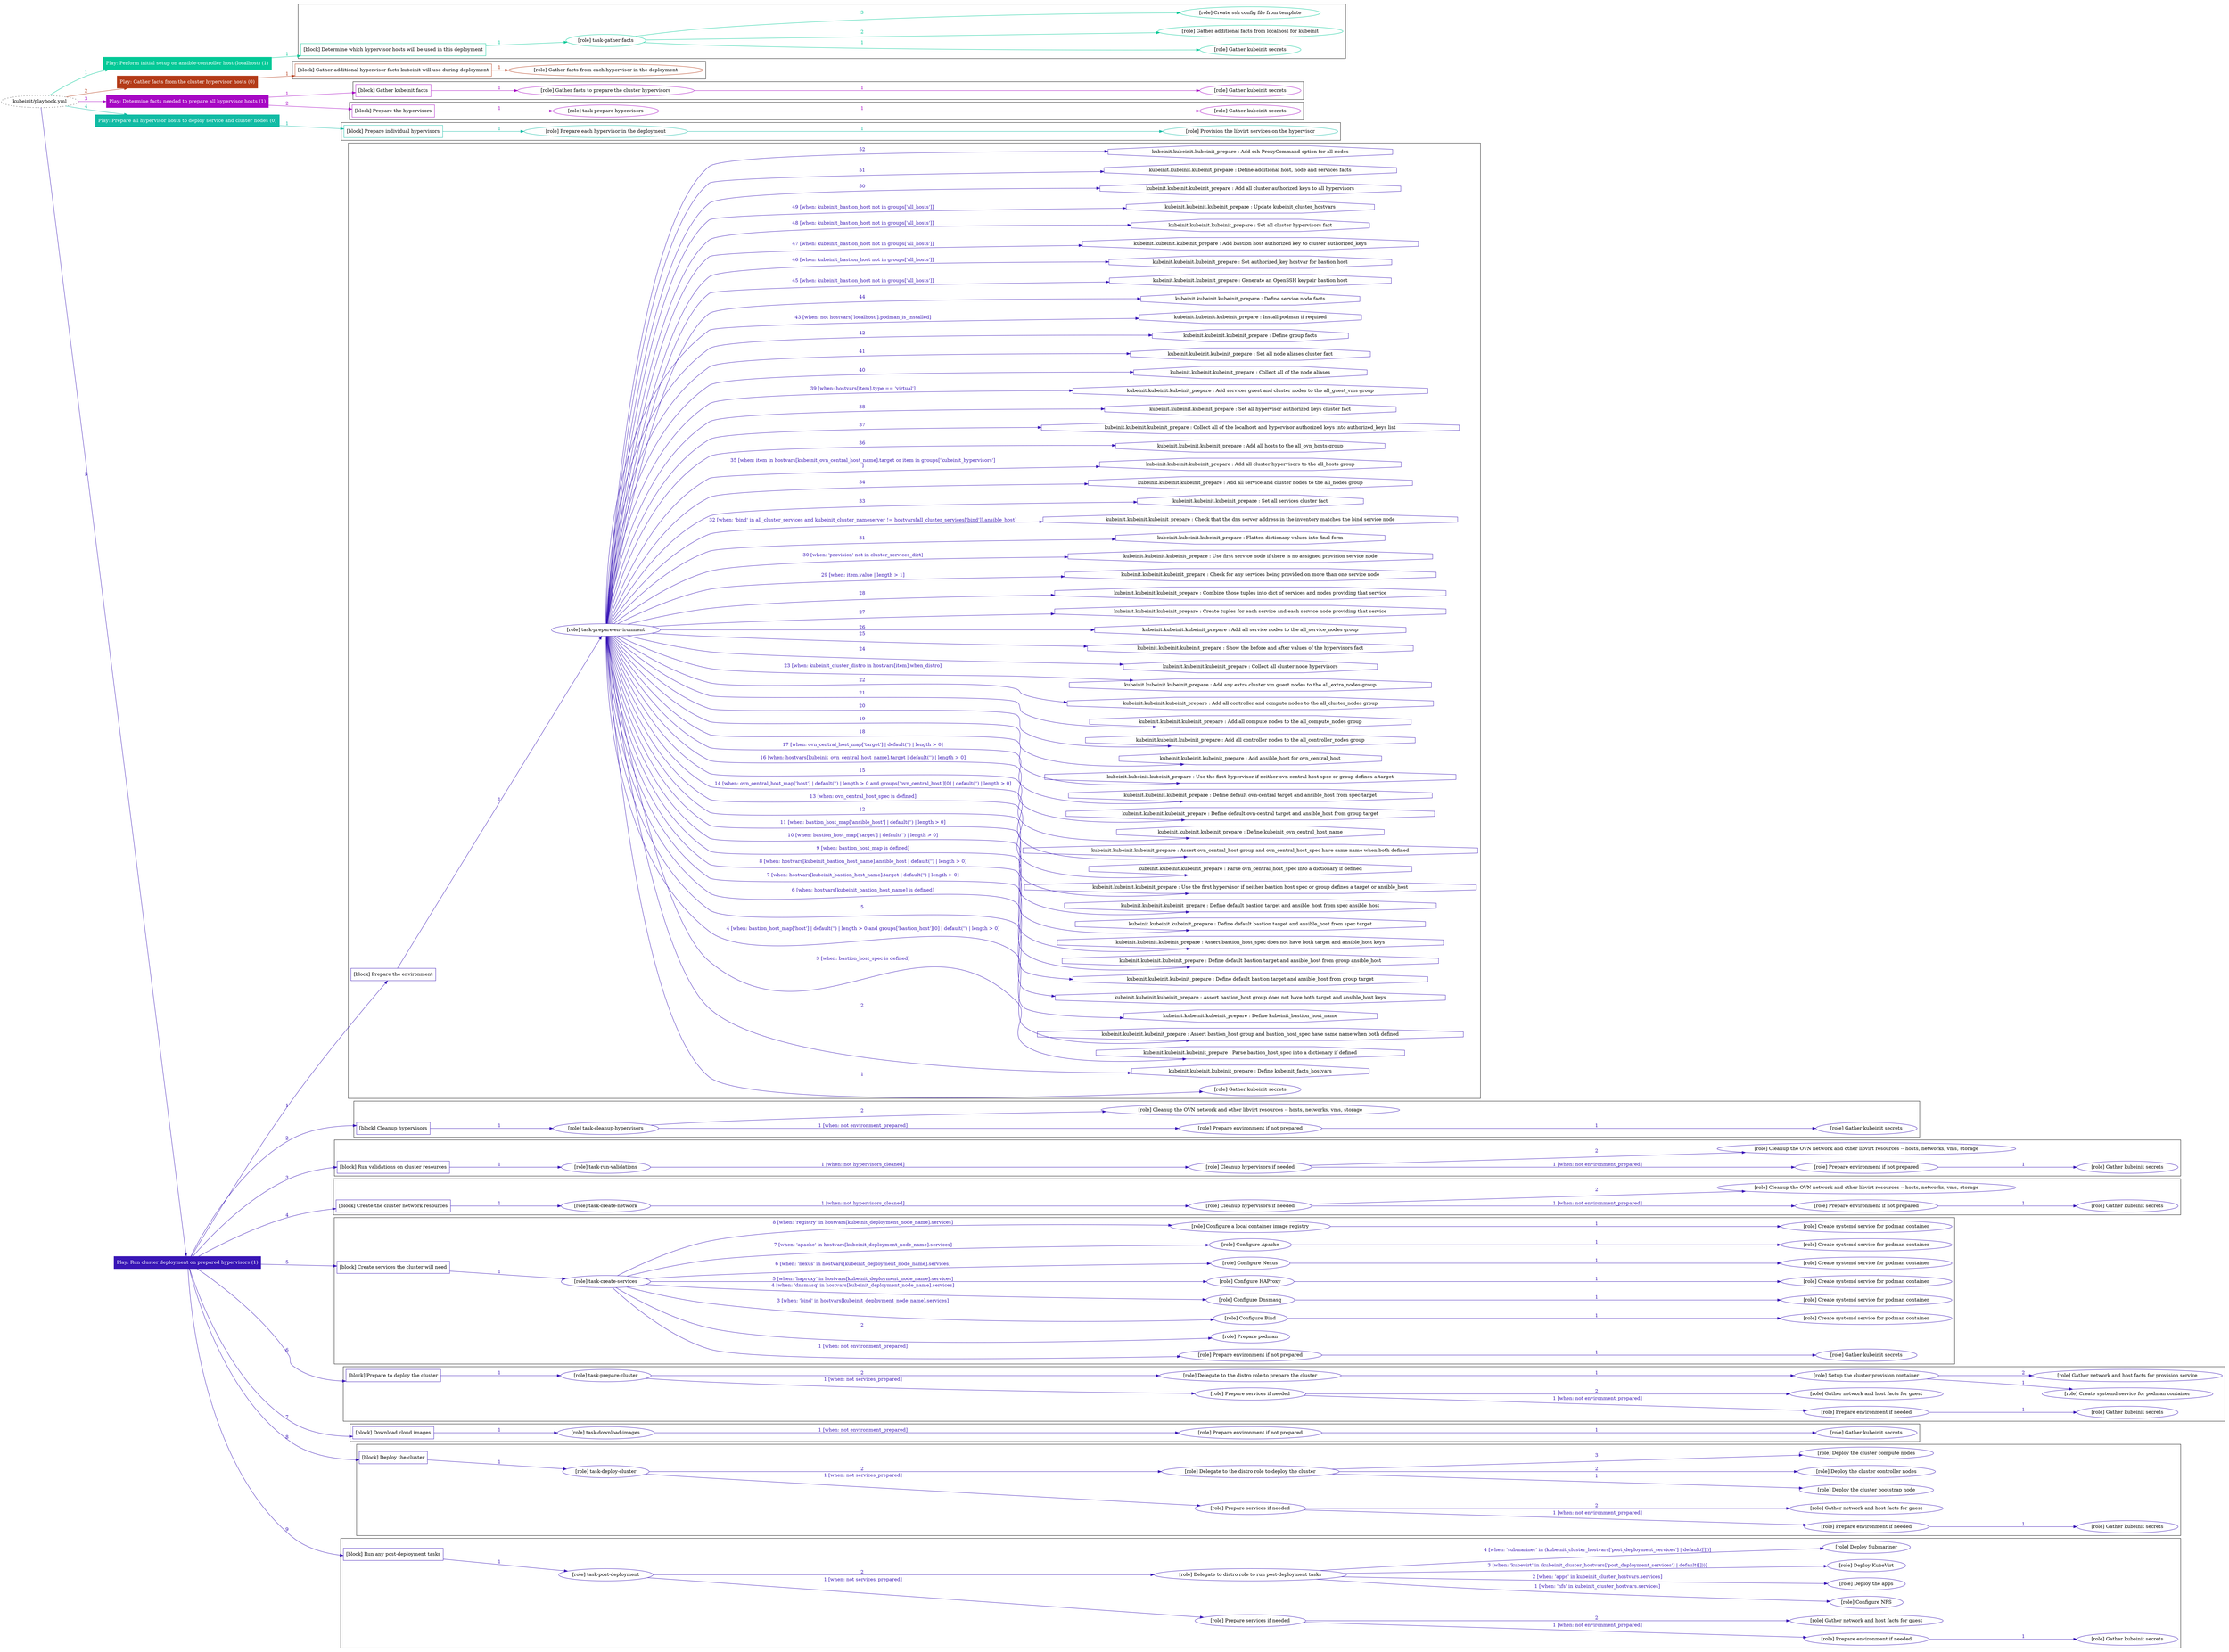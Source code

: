 digraph {
	graph [concentrate=true ordering=in rankdir=LR ratio=fill]
	edge [esep=5 sep=10]
	"kubeinit/playbook.yml" [URL="/home/runner/work/kubeinit/kubeinit/kubeinit/playbook.yml" id=playbook_417a5871 style=dotted]
	"kubeinit/playbook.yml" -> play_d4de3d53 [label="1 " color="#03c997" fontcolor="#03c997" id=edge_cf640358 labeltooltip="1 " tooltip="1 "]
	subgraph "Play: Perform initial setup on ansible-controller host (localhost) (1)" {
		play_d4de3d53 [label="Play: Perform initial setup on ansible-controller host (localhost) (1)" URL="/home/runner/work/kubeinit/kubeinit/kubeinit/playbook.yml" color="#03c997" fontcolor="#ffffff" id=play_d4de3d53 shape=box style=filled tooltip=localhost]
		play_d4de3d53 -> block_1ed2bb79 [label=1 color="#03c997" fontcolor="#03c997" id=edge_0662aa43 labeltooltip=1 tooltip=1]
		subgraph cluster_block_1ed2bb79 {
			block_1ed2bb79 [label="[block] Determine which hypervisor hosts will be used in this deployment" URL="/home/runner/work/kubeinit/kubeinit/kubeinit/playbook.yml" color="#03c997" id=block_1ed2bb79 labeltooltip="Determine which hypervisor hosts will be used in this deployment" shape=box tooltip="Determine which hypervisor hosts will be used in this deployment"]
			block_1ed2bb79 -> role_5fb0bda6 [label="1 " color="#03c997" fontcolor="#03c997" id=edge_672d2bfd labeltooltip="1 " tooltip="1 "]
			subgraph "task-gather-facts" {
				role_5fb0bda6 [label="[role] task-gather-facts" URL="/home/runner/work/kubeinit/kubeinit/kubeinit/playbook.yml" color="#03c997" id=role_5fb0bda6 tooltip="task-gather-facts"]
				role_5fb0bda6 -> role_5a9c5884 [label="1 " color="#03c997" fontcolor="#03c997" id=edge_f46cc8d4 labeltooltip="1 " tooltip="1 "]
				subgraph "Gather kubeinit secrets" {
					role_5a9c5884 [label="[role] Gather kubeinit secrets" URL="/home/runner/.ansible/collections/ansible_collections/kubeinit/kubeinit/roles/kubeinit_prepare/tasks/build_hypervisors_group.yml" color="#03c997" id=role_5a9c5884 tooltip="Gather kubeinit secrets"]
				}
				role_5fb0bda6 -> role_0398608b [label="2 " color="#03c997" fontcolor="#03c997" id=edge_525db3e4 labeltooltip="2 " tooltip="2 "]
				subgraph "Gather additional facts from localhost for kubeinit" {
					role_0398608b [label="[role] Gather additional facts from localhost for kubeinit" URL="/home/runner/.ansible/collections/ansible_collections/kubeinit/kubeinit/roles/kubeinit_prepare/tasks/build_hypervisors_group.yml" color="#03c997" id=role_0398608b tooltip="Gather additional facts from localhost for kubeinit"]
				}
				role_5fb0bda6 -> role_b173c02a [label="3 " color="#03c997" fontcolor="#03c997" id=edge_a50cbaf9 labeltooltip="3 " tooltip="3 "]
				subgraph "Create ssh config file from template" {
					role_b173c02a [label="[role] Create ssh config file from template" URL="/home/runner/.ansible/collections/ansible_collections/kubeinit/kubeinit/roles/kubeinit_prepare/tasks/build_hypervisors_group.yml" color="#03c997" id=role_b173c02a tooltip="Create ssh config file from template"]
				}
			}
		}
	}
	"kubeinit/playbook.yml" -> play_635d409d [label="2 " color="#b43b18" fontcolor="#b43b18" id=edge_fea0ccaf labeltooltip="2 " tooltip="2 "]
	subgraph "Play: Gather facts from the cluster hypervisor hosts (0)" {
		play_635d409d [label="Play: Gather facts from the cluster hypervisor hosts (0)" URL="/home/runner/work/kubeinit/kubeinit/kubeinit/playbook.yml" color="#b43b18" fontcolor="#ffffff" id=play_635d409d shape=box style=filled tooltip="Play: Gather facts from the cluster hypervisor hosts (0)"]
		play_635d409d -> block_a6c14698 [label=1 color="#b43b18" fontcolor="#b43b18" id=edge_3f9bc65e labeltooltip=1 tooltip=1]
		subgraph cluster_block_a6c14698 {
			block_a6c14698 [label="[block] Gather additional hypervisor facts kubeinit will use during deployment" URL="/home/runner/work/kubeinit/kubeinit/kubeinit/playbook.yml" color="#b43b18" id=block_a6c14698 labeltooltip="Gather additional hypervisor facts kubeinit will use during deployment" shape=box tooltip="Gather additional hypervisor facts kubeinit will use during deployment"]
			block_a6c14698 -> role_fa3ff8df [label="1 " color="#b43b18" fontcolor="#b43b18" id=edge_e324ecc3 labeltooltip="1 " tooltip="1 "]
			subgraph "Gather facts from each hypervisor in the deployment" {
				role_fa3ff8df [label="[role] Gather facts from each hypervisor in the deployment" URL="/home/runner/work/kubeinit/kubeinit/kubeinit/playbook.yml" color="#b43b18" id=role_fa3ff8df tooltip="Gather facts from each hypervisor in the deployment"]
			}
		}
	}
	"kubeinit/playbook.yml" -> play_6772e80c [label="3 " color="#a708c4" fontcolor="#a708c4" id=edge_4da73101 labeltooltip="3 " tooltip="3 "]
	subgraph "Play: Determine facts needed to prepare all hypervisor hosts (1)" {
		play_6772e80c [label="Play: Determine facts needed to prepare all hypervisor hosts (1)" URL="/home/runner/work/kubeinit/kubeinit/kubeinit/playbook.yml" color="#a708c4" fontcolor="#ffffff" id=play_6772e80c shape=box style=filled tooltip=localhost]
		play_6772e80c -> block_a48b4334 [label=1 color="#a708c4" fontcolor="#a708c4" id=edge_89313198 labeltooltip=1 tooltip=1]
		subgraph cluster_block_a48b4334 {
			block_a48b4334 [label="[block] Gather kubeinit facts" URL="/home/runner/work/kubeinit/kubeinit/kubeinit/playbook.yml" color="#a708c4" id=block_a48b4334 labeltooltip="Gather kubeinit facts" shape=box tooltip="Gather kubeinit facts"]
			block_a48b4334 -> role_db218fec [label="1 " color="#a708c4" fontcolor="#a708c4" id=edge_66b8fab8 labeltooltip="1 " tooltip="1 "]
			subgraph "Gather facts to prepare the cluster hypervisors" {
				role_db218fec [label="[role] Gather facts to prepare the cluster hypervisors" URL="/home/runner/work/kubeinit/kubeinit/kubeinit/playbook.yml" color="#a708c4" id=role_db218fec tooltip="Gather facts to prepare the cluster hypervisors"]
				role_db218fec -> role_5517432c [label="1 " color="#a708c4" fontcolor="#a708c4" id=edge_6b9c5449 labeltooltip="1 " tooltip="1 "]
				subgraph "Gather kubeinit secrets" {
					role_5517432c [label="[role] Gather kubeinit secrets" URL="/home/runner/.ansible/collections/ansible_collections/kubeinit/kubeinit/roles/kubeinit_prepare/tasks/gather_kubeinit_facts.yml" color="#a708c4" id=role_5517432c tooltip="Gather kubeinit secrets"]
				}
			}
		}
		play_6772e80c -> block_53bf1c7a [label=2 color="#a708c4" fontcolor="#a708c4" id=edge_a617d852 labeltooltip=2 tooltip=2]
		subgraph cluster_block_53bf1c7a {
			block_53bf1c7a [label="[block] Prepare the hypervisors" URL="/home/runner/work/kubeinit/kubeinit/kubeinit/playbook.yml" color="#a708c4" id=block_53bf1c7a labeltooltip="Prepare the hypervisors" shape=box tooltip="Prepare the hypervisors"]
			block_53bf1c7a -> role_fc9de6d8 [label="1 " color="#a708c4" fontcolor="#a708c4" id=edge_d34d4e61 labeltooltip="1 " tooltip="1 "]
			subgraph "task-prepare-hypervisors" {
				role_fc9de6d8 [label="[role] task-prepare-hypervisors" URL="/home/runner/work/kubeinit/kubeinit/kubeinit/playbook.yml" color="#a708c4" id=role_fc9de6d8 tooltip="task-prepare-hypervisors"]
				role_fc9de6d8 -> role_d96b7ed5 [label="1 " color="#a708c4" fontcolor="#a708c4" id=edge_114a502c labeltooltip="1 " tooltip="1 "]
				subgraph "Gather kubeinit secrets" {
					role_d96b7ed5 [label="[role] Gather kubeinit secrets" URL="/home/runner/.ansible/collections/ansible_collections/kubeinit/kubeinit/roles/kubeinit_prepare/tasks/gather_kubeinit_facts.yml" color="#a708c4" id=role_d96b7ed5 tooltip="Gather kubeinit secrets"]
				}
			}
		}
	}
	"kubeinit/playbook.yml" -> play_4d1d9e74 [label="4 " color="#11bba4" fontcolor="#11bba4" id=edge_d812419b labeltooltip="4 " tooltip="4 "]
	subgraph "Play: Prepare all hypervisor hosts to deploy service and cluster nodes (0)" {
		play_4d1d9e74 [label="Play: Prepare all hypervisor hosts to deploy service and cluster nodes (0)" URL="/home/runner/work/kubeinit/kubeinit/kubeinit/playbook.yml" color="#11bba4" fontcolor="#ffffff" id=play_4d1d9e74 shape=box style=filled tooltip="Play: Prepare all hypervisor hosts to deploy service and cluster nodes (0)"]
		play_4d1d9e74 -> block_4dfbcd33 [label=1 color="#11bba4" fontcolor="#11bba4" id=edge_32f6b506 labeltooltip=1 tooltip=1]
		subgraph cluster_block_4dfbcd33 {
			block_4dfbcd33 [label="[block] Prepare individual hypervisors" URL="/home/runner/work/kubeinit/kubeinit/kubeinit/playbook.yml" color="#11bba4" id=block_4dfbcd33 labeltooltip="Prepare individual hypervisors" shape=box tooltip="Prepare individual hypervisors"]
			block_4dfbcd33 -> role_148cacc5 [label="1 " color="#11bba4" fontcolor="#11bba4" id=edge_832057dd labeltooltip="1 " tooltip="1 "]
			subgraph "Prepare each hypervisor in the deployment" {
				role_148cacc5 [label="[role] Prepare each hypervisor in the deployment" URL="/home/runner/work/kubeinit/kubeinit/kubeinit/playbook.yml" color="#11bba4" id=role_148cacc5 tooltip="Prepare each hypervisor in the deployment"]
				role_148cacc5 -> role_4e8c798e [label="1 " color="#11bba4" fontcolor="#11bba4" id=edge_9d194165 labeltooltip="1 " tooltip="1 "]
				subgraph "Provision the libvirt services on the hypervisor" {
					role_4e8c798e [label="[role] Provision the libvirt services on the hypervisor" URL="/home/runner/.ansible/collections/ansible_collections/kubeinit/kubeinit/roles/kubeinit_prepare/tasks/prepare_hypervisor.yml" color="#11bba4" id=role_4e8c798e tooltip="Provision the libvirt services on the hypervisor"]
				}
			}
		}
	}
	"kubeinit/playbook.yml" -> play_49a50fd9 [label="5 " color="#3916b6" fontcolor="#3916b6" id=edge_aae4c1db labeltooltip="5 " tooltip="5 "]
	subgraph "Play: Run cluster deployment on prepared hypervisors (1)" {
		play_49a50fd9 [label="Play: Run cluster deployment on prepared hypervisors (1)" URL="/home/runner/work/kubeinit/kubeinit/kubeinit/playbook.yml" color="#3916b6" fontcolor="#ffffff" id=play_49a50fd9 shape=box style=filled tooltip=localhost]
		play_49a50fd9 -> block_61b28417 [label=1 color="#3916b6" fontcolor="#3916b6" id=edge_ec5bd98d labeltooltip=1 tooltip=1]
		subgraph cluster_block_61b28417 {
			block_61b28417 [label="[block] Prepare the environment" URL="/home/runner/work/kubeinit/kubeinit/kubeinit/playbook.yml" color="#3916b6" id=block_61b28417 labeltooltip="Prepare the environment" shape=box tooltip="Prepare the environment"]
			block_61b28417 -> role_8bbb4fd2 [label="1 " color="#3916b6" fontcolor="#3916b6" id=edge_d32c9e57 labeltooltip="1 " tooltip="1 "]
			subgraph "task-prepare-environment" {
				role_8bbb4fd2 [label="[role] task-prepare-environment" URL="/home/runner/work/kubeinit/kubeinit/kubeinit/playbook.yml" color="#3916b6" id=role_8bbb4fd2 tooltip="task-prepare-environment"]
				role_8bbb4fd2 -> role_aa475cdd [label="1 " color="#3916b6" fontcolor="#3916b6" id=edge_904636d5 labeltooltip="1 " tooltip="1 "]
				subgraph "Gather kubeinit secrets" {
					role_aa475cdd [label="[role] Gather kubeinit secrets" URL="/home/runner/.ansible/collections/ansible_collections/kubeinit/kubeinit/roles/kubeinit_prepare/tasks/gather_kubeinit_facts.yml" color="#3916b6" id=role_aa475cdd tooltip="Gather kubeinit secrets"]
				}
				task_598a972a [label="kubeinit.kubeinit.kubeinit_prepare : Define kubeinit_facts_hostvars" URL="/home/runner/.ansible/collections/ansible_collections/kubeinit/kubeinit/roles/kubeinit_prepare/tasks/main.yml" color="#3916b6" id=task_598a972a shape=octagon tooltip="kubeinit.kubeinit.kubeinit_prepare : Define kubeinit_facts_hostvars"]
				role_8bbb4fd2 -> task_598a972a [label="2 " color="#3916b6" fontcolor="#3916b6" id=edge_078f9d76 labeltooltip="2 " tooltip="2 "]
				task_0ac08071 [label="kubeinit.kubeinit.kubeinit_prepare : Parse bastion_host_spec into a dictionary if defined" URL="/home/runner/.ansible/collections/ansible_collections/kubeinit/kubeinit/roles/kubeinit_prepare/tasks/main.yml" color="#3916b6" id=task_0ac08071 shape=octagon tooltip="kubeinit.kubeinit.kubeinit_prepare : Parse bastion_host_spec into a dictionary if defined"]
				role_8bbb4fd2 -> task_0ac08071 [label="3 [when: bastion_host_spec is defined]" color="#3916b6" fontcolor="#3916b6" id=edge_daaae2c8 labeltooltip="3 [when: bastion_host_spec is defined]" tooltip="3 [when: bastion_host_spec is defined]"]
				task_7e4aed79 [label="kubeinit.kubeinit.kubeinit_prepare : Assert bastion_host group and bastion_host_spec have same name when both defined" URL="/home/runner/.ansible/collections/ansible_collections/kubeinit/kubeinit/roles/kubeinit_prepare/tasks/main.yml" color="#3916b6" id=task_7e4aed79 shape=octagon tooltip="kubeinit.kubeinit.kubeinit_prepare : Assert bastion_host group and bastion_host_spec have same name when both defined"]
				role_8bbb4fd2 -> task_7e4aed79 [label="4 [when: bastion_host_map['host'] | default('') | length > 0 and groups['bastion_host'][0] | default('') | length > 0]" color="#3916b6" fontcolor="#3916b6" id=edge_b31273e7 labeltooltip="4 [when: bastion_host_map['host'] | default('') | length > 0 and groups['bastion_host'][0] | default('') | length > 0]" tooltip="4 [when: bastion_host_map['host'] | default('') | length > 0 and groups['bastion_host'][0] | default('') | length > 0]"]
				task_1532e206 [label="kubeinit.kubeinit.kubeinit_prepare : Define kubeinit_bastion_host_name" URL="/home/runner/.ansible/collections/ansible_collections/kubeinit/kubeinit/roles/kubeinit_prepare/tasks/main.yml" color="#3916b6" id=task_1532e206 shape=octagon tooltip="kubeinit.kubeinit.kubeinit_prepare : Define kubeinit_bastion_host_name"]
				role_8bbb4fd2 -> task_1532e206 [label="5 " color="#3916b6" fontcolor="#3916b6" id=edge_1a3d105d labeltooltip="5 " tooltip="5 "]
				task_46c87e2d [label="kubeinit.kubeinit.kubeinit_prepare : Assert bastion_host group does not have both target and ansible_host keys" URL="/home/runner/.ansible/collections/ansible_collections/kubeinit/kubeinit/roles/kubeinit_prepare/tasks/main.yml" color="#3916b6" id=task_46c87e2d shape=octagon tooltip="kubeinit.kubeinit.kubeinit_prepare : Assert bastion_host group does not have both target and ansible_host keys"]
				role_8bbb4fd2 -> task_46c87e2d [label="6 [when: hostvars[kubeinit_bastion_host_name] is defined]" color="#3916b6" fontcolor="#3916b6" id=edge_d88d0aac labeltooltip="6 [when: hostvars[kubeinit_bastion_host_name] is defined]" tooltip="6 [when: hostvars[kubeinit_bastion_host_name] is defined]"]
				task_65015fc3 [label="kubeinit.kubeinit.kubeinit_prepare : Define default bastion target and ansible_host from group target" URL="/home/runner/.ansible/collections/ansible_collections/kubeinit/kubeinit/roles/kubeinit_prepare/tasks/main.yml" color="#3916b6" id=task_65015fc3 shape=octagon tooltip="kubeinit.kubeinit.kubeinit_prepare : Define default bastion target and ansible_host from group target"]
				role_8bbb4fd2 -> task_65015fc3 [label="7 [when: hostvars[kubeinit_bastion_host_name].target | default('') | length > 0]" color="#3916b6" fontcolor="#3916b6" id=edge_4b02274e labeltooltip="7 [when: hostvars[kubeinit_bastion_host_name].target | default('') | length > 0]" tooltip="7 [when: hostvars[kubeinit_bastion_host_name].target | default('') | length > 0]"]
				task_bf83cf24 [label="kubeinit.kubeinit.kubeinit_prepare : Define default bastion target and ansible_host from group ansible_host" URL="/home/runner/.ansible/collections/ansible_collections/kubeinit/kubeinit/roles/kubeinit_prepare/tasks/main.yml" color="#3916b6" id=task_bf83cf24 shape=octagon tooltip="kubeinit.kubeinit.kubeinit_prepare : Define default bastion target and ansible_host from group ansible_host"]
				role_8bbb4fd2 -> task_bf83cf24 [label="8 [when: hostvars[kubeinit_bastion_host_name].ansible_host | default('') | length > 0]" color="#3916b6" fontcolor="#3916b6" id=edge_a6e8640e labeltooltip="8 [when: hostvars[kubeinit_bastion_host_name].ansible_host | default('') | length > 0]" tooltip="8 [when: hostvars[kubeinit_bastion_host_name].ansible_host | default('') | length > 0]"]
				task_b1d73b37 [label="kubeinit.kubeinit.kubeinit_prepare : Assert bastion_host_spec does not have both target and ansible_host keys" URL="/home/runner/.ansible/collections/ansible_collections/kubeinit/kubeinit/roles/kubeinit_prepare/tasks/main.yml" color="#3916b6" id=task_b1d73b37 shape=octagon tooltip="kubeinit.kubeinit.kubeinit_prepare : Assert bastion_host_spec does not have both target and ansible_host keys"]
				role_8bbb4fd2 -> task_b1d73b37 [label="9 [when: bastion_host_map is defined]" color="#3916b6" fontcolor="#3916b6" id=edge_a61900db labeltooltip="9 [when: bastion_host_map is defined]" tooltip="9 [when: bastion_host_map is defined]"]
				task_ac3cc1af [label="kubeinit.kubeinit.kubeinit_prepare : Define default bastion target and ansible_host from spec target" URL="/home/runner/.ansible/collections/ansible_collections/kubeinit/kubeinit/roles/kubeinit_prepare/tasks/main.yml" color="#3916b6" id=task_ac3cc1af shape=octagon tooltip="kubeinit.kubeinit.kubeinit_prepare : Define default bastion target and ansible_host from spec target"]
				role_8bbb4fd2 -> task_ac3cc1af [label="10 [when: bastion_host_map['target'] | default('') | length > 0]" color="#3916b6" fontcolor="#3916b6" id=edge_2d1aa201 labeltooltip="10 [when: bastion_host_map['target'] | default('') | length > 0]" tooltip="10 [when: bastion_host_map['target'] | default('') | length > 0]"]
				task_c6e61e51 [label="kubeinit.kubeinit.kubeinit_prepare : Define default bastion target and ansible_host from spec ansible_host" URL="/home/runner/.ansible/collections/ansible_collections/kubeinit/kubeinit/roles/kubeinit_prepare/tasks/main.yml" color="#3916b6" id=task_c6e61e51 shape=octagon tooltip="kubeinit.kubeinit.kubeinit_prepare : Define default bastion target and ansible_host from spec ansible_host"]
				role_8bbb4fd2 -> task_c6e61e51 [label="11 [when: bastion_host_map['ansible_host'] | default('') | length > 0]" color="#3916b6" fontcolor="#3916b6" id=edge_e58a732b labeltooltip="11 [when: bastion_host_map['ansible_host'] | default('') | length > 0]" tooltip="11 [when: bastion_host_map['ansible_host'] | default('') | length > 0]"]
				task_49a4dc7c [label="kubeinit.kubeinit.kubeinit_prepare : Use the first hypervisor if neither bastion host spec or group defines a target or ansible_host" URL="/home/runner/.ansible/collections/ansible_collections/kubeinit/kubeinit/roles/kubeinit_prepare/tasks/main.yml" color="#3916b6" id=task_49a4dc7c shape=octagon tooltip="kubeinit.kubeinit.kubeinit_prepare : Use the first hypervisor if neither bastion host spec or group defines a target or ansible_host"]
				role_8bbb4fd2 -> task_49a4dc7c [label="12 " color="#3916b6" fontcolor="#3916b6" id=edge_e3a85dbd labeltooltip="12 " tooltip="12 "]
				task_0f528892 [label="kubeinit.kubeinit.kubeinit_prepare : Parse ovn_central_host_spec into a dictionary if defined" URL="/home/runner/.ansible/collections/ansible_collections/kubeinit/kubeinit/roles/kubeinit_prepare/tasks/main.yml" color="#3916b6" id=task_0f528892 shape=octagon tooltip="kubeinit.kubeinit.kubeinit_prepare : Parse ovn_central_host_spec into a dictionary if defined"]
				role_8bbb4fd2 -> task_0f528892 [label="13 [when: ovn_central_host_spec is defined]" color="#3916b6" fontcolor="#3916b6" id=edge_0cb369f8 labeltooltip="13 [when: ovn_central_host_spec is defined]" tooltip="13 [when: ovn_central_host_spec is defined]"]
				task_d69f4291 [label="kubeinit.kubeinit.kubeinit_prepare : Assert ovn_central_host group and ovn_central_host_spec have same name when both defined" URL="/home/runner/.ansible/collections/ansible_collections/kubeinit/kubeinit/roles/kubeinit_prepare/tasks/main.yml" color="#3916b6" id=task_d69f4291 shape=octagon tooltip="kubeinit.kubeinit.kubeinit_prepare : Assert ovn_central_host group and ovn_central_host_spec have same name when both defined"]
				role_8bbb4fd2 -> task_d69f4291 [label="14 [when: ovn_central_host_map['host'] | default('') | length > 0 and groups['ovn_central_host'][0] | default('') | length > 0]" color="#3916b6" fontcolor="#3916b6" id=edge_44819eda labeltooltip="14 [when: ovn_central_host_map['host'] | default('') | length > 0 and groups['ovn_central_host'][0] | default('') | length > 0]" tooltip="14 [when: ovn_central_host_map['host'] | default('') | length > 0 and groups['ovn_central_host'][0] | default('') | length > 0]"]
				task_59de2b19 [label="kubeinit.kubeinit.kubeinit_prepare : Define kubeinit_ovn_central_host_name" URL="/home/runner/.ansible/collections/ansible_collections/kubeinit/kubeinit/roles/kubeinit_prepare/tasks/main.yml" color="#3916b6" id=task_59de2b19 shape=octagon tooltip="kubeinit.kubeinit.kubeinit_prepare : Define kubeinit_ovn_central_host_name"]
				role_8bbb4fd2 -> task_59de2b19 [label="15 " color="#3916b6" fontcolor="#3916b6" id=edge_9ef81fc3 labeltooltip="15 " tooltip="15 "]
				task_13a9fdaa [label="kubeinit.kubeinit.kubeinit_prepare : Define default ovn-central target and ansible_host from group target" URL="/home/runner/.ansible/collections/ansible_collections/kubeinit/kubeinit/roles/kubeinit_prepare/tasks/main.yml" color="#3916b6" id=task_13a9fdaa shape=octagon tooltip="kubeinit.kubeinit.kubeinit_prepare : Define default ovn-central target and ansible_host from group target"]
				role_8bbb4fd2 -> task_13a9fdaa [label="16 [when: hostvars[kubeinit_ovn_central_host_name].target | default('') | length > 0]" color="#3916b6" fontcolor="#3916b6" id=edge_29446cb3 labeltooltip="16 [when: hostvars[kubeinit_ovn_central_host_name].target | default('') | length > 0]" tooltip="16 [when: hostvars[kubeinit_ovn_central_host_name].target | default('') | length > 0]"]
				task_cff5f815 [label="kubeinit.kubeinit.kubeinit_prepare : Define default ovn-central target and ansible_host from spec target" URL="/home/runner/.ansible/collections/ansible_collections/kubeinit/kubeinit/roles/kubeinit_prepare/tasks/main.yml" color="#3916b6" id=task_cff5f815 shape=octagon tooltip="kubeinit.kubeinit.kubeinit_prepare : Define default ovn-central target and ansible_host from spec target"]
				role_8bbb4fd2 -> task_cff5f815 [label="17 [when: ovn_central_host_map['target'] | default('') | length > 0]" color="#3916b6" fontcolor="#3916b6" id=edge_aa7a1a64 labeltooltip="17 [when: ovn_central_host_map['target'] | default('') | length > 0]" tooltip="17 [when: ovn_central_host_map['target'] | default('') | length > 0]"]
				task_fe3a2cdb [label="kubeinit.kubeinit.kubeinit_prepare : Use the first hypervisor if neither ovn-central host spec or group defines a target" URL="/home/runner/.ansible/collections/ansible_collections/kubeinit/kubeinit/roles/kubeinit_prepare/tasks/main.yml" color="#3916b6" id=task_fe3a2cdb shape=octagon tooltip="kubeinit.kubeinit.kubeinit_prepare : Use the first hypervisor if neither ovn-central host spec or group defines a target"]
				role_8bbb4fd2 -> task_fe3a2cdb [label="18 " color="#3916b6" fontcolor="#3916b6" id=edge_1f57e273 labeltooltip="18 " tooltip="18 "]
				task_7d7a9157 [label="kubeinit.kubeinit.kubeinit_prepare : Add ansible_host for ovn_central_host" URL="/home/runner/.ansible/collections/ansible_collections/kubeinit/kubeinit/roles/kubeinit_prepare/tasks/main.yml" color="#3916b6" id=task_7d7a9157 shape=octagon tooltip="kubeinit.kubeinit.kubeinit_prepare : Add ansible_host for ovn_central_host"]
				role_8bbb4fd2 -> task_7d7a9157 [label="19 " color="#3916b6" fontcolor="#3916b6" id=edge_c5fd49cf labeltooltip="19 " tooltip="19 "]
				task_a6a35766 [label="kubeinit.kubeinit.kubeinit_prepare : Add all controller nodes to the all_controller_nodes group" URL="/home/runner/.ansible/collections/ansible_collections/kubeinit/kubeinit/roles/kubeinit_prepare/tasks/prepare_groups.yml" color="#3916b6" id=task_a6a35766 shape=octagon tooltip="kubeinit.kubeinit.kubeinit_prepare : Add all controller nodes to the all_controller_nodes group"]
				role_8bbb4fd2 -> task_a6a35766 [label="20 " color="#3916b6" fontcolor="#3916b6" id=edge_4668e542 labeltooltip="20 " tooltip="20 "]
				task_04d3fe4b [label="kubeinit.kubeinit.kubeinit_prepare : Add all compute nodes to the all_compute_nodes group" URL="/home/runner/.ansible/collections/ansible_collections/kubeinit/kubeinit/roles/kubeinit_prepare/tasks/prepare_groups.yml" color="#3916b6" id=task_04d3fe4b shape=octagon tooltip="kubeinit.kubeinit.kubeinit_prepare : Add all compute nodes to the all_compute_nodes group"]
				role_8bbb4fd2 -> task_04d3fe4b [label="21 " color="#3916b6" fontcolor="#3916b6" id=edge_46c996ab labeltooltip="21 " tooltip="21 "]
				task_c12d4ebd [label="kubeinit.kubeinit.kubeinit_prepare : Add all controller and compute nodes to the all_cluster_nodes group" URL="/home/runner/.ansible/collections/ansible_collections/kubeinit/kubeinit/roles/kubeinit_prepare/tasks/prepare_groups.yml" color="#3916b6" id=task_c12d4ebd shape=octagon tooltip="kubeinit.kubeinit.kubeinit_prepare : Add all controller and compute nodes to the all_cluster_nodes group"]
				role_8bbb4fd2 -> task_c12d4ebd [label="22 " color="#3916b6" fontcolor="#3916b6" id=edge_9353899a labeltooltip="22 " tooltip="22 "]
				task_ad6af501 [label="kubeinit.kubeinit.kubeinit_prepare : Add any extra cluster vm guest nodes to the all_extra_nodes group" URL="/home/runner/.ansible/collections/ansible_collections/kubeinit/kubeinit/roles/kubeinit_prepare/tasks/prepare_groups.yml" color="#3916b6" id=task_ad6af501 shape=octagon tooltip="kubeinit.kubeinit.kubeinit_prepare : Add any extra cluster vm guest nodes to the all_extra_nodes group"]
				role_8bbb4fd2 -> task_ad6af501 [label="23 [when: kubeinit_cluster_distro in hostvars[item].when_distro]" color="#3916b6" fontcolor="#3916b6" id=edge_122f4b65 labeltooltip="23 [when: kubeinit_cluster_distro in hostvars[item].when_distro]" tooltip="23 [when: kubeinit_cluster_distro in hostvars[item].when_distro]"]
				task_ea621ee5 [label="kubeinit.kubeinit.kubeinit_prepare : Collect all cluster node hypervisors" URL="/home/runner/.ansible/collections/ansible_collections/kubeinit/kubeinit/roles/kubeinit_prepare/tasks/prepare_groups.yml" color="#3916b6" id=task_ea621ee5 shape=octagon tooltip="kubeinit.kubeinit.kubeinit_prepare : Collect all cluster node hypervisors"]
				role_8bbb4fd2 -> task_ea621ee5 [label="24 " color="#3916b6" fontcolor="#3916b6" id=edge_ad1a97c9 labeltooltip="24 " tooltip="24 "]
				task_3667919b [label="kubeinit.kubeinit.kubeinit_prepare : Show the before and after values of the hypervisors fact" URL="/home/runner/.ansible/collections/ansible_collections/kubeinit/kubeinit/roles/kubeinit_prepare/tasks/prepare_groups.yml" color="#3916b6" id=task_3667919b shape=octagon tooltip="kubeinit.kubeinit.kubeinit_prepare : Show the before and after values of the hypervisors fact"]
				role_8bbb4fd2 -> task_3667919b [label="25 " color="#3916b6" fontcolor="#3916b6" id=edge_9c2478ac labeltooltip="25 " tooltip="25 "]
				task_ade8b5e6 [label="kubeinit.kubeinit.kubeinit_prepare : Add all service nodes to the all_service_nodes group" URL="/home/runner/.ansible/collections/ansible_collections/kubeinit/kubeinit/roles/kubeinit_prepare/tasks/prepare_groups.yml" color="#3916b6" id=task_ade8b5e6 shape=octagon tooltip="kubeinit.kubeinit.kubeinit_prepare : Add all service nodes to the all_service_nodes group"]
				role_8bbb4fd2 -> task_ade8b5e6 [label="26 " color="#3916b6" fontcolor="#3916b6" id=edge_27d91dad labeltooltip="26 " tooltip="26 "]
				task_8208abd6 [label="kubeinit.kubeinit.kubeinit_prepare : Create tuples for each service and each service node providing that service" URL="/home/runner/.ansible/collections/ansible_collections/kubeinit/kubeinit/roles/kubeinit_prepare/tasks/prepare_groups.yml" color="#3916b6" id=task_8208abd6 shape=octagon tooltip="kubeinit.kubeinit.kubeinit_prepare : Create tuples for each service and each service node providing that service"]
				role_8bbb4fd2 -> task_8208abd6 [label="27 " color="#3916b6" fontcolor="#3916b6" id=edge_29ec5d87 labeltooltip="27 " tooltip="27 "]
				task_8ca917ea [label="kubeinit.kubeinit.kubeinit_prepare : Combine those tuples into dict of services and nodes providing that service" URL="/home/runner/.ansible/collections/ansible_collections/kubeinit/kubeinit/roles/kubeinit_prepare/tasks/prepare_groups.yml" color="#3916b6" id=task_8ca917ea shape=octagon tooltip="kubeinit.kubeinit.kubeinit_prepare : Combine those tuples into dict of services and nodes providing that service"]
				role_8bbb4fd2 -> task_8ca917ea [label="28 " color="#3916b6" fontcolor="#3916b6" id=edge_ff11593e labeltooltip="28 " tooltip="28 "]
				task_3b0bfaf7 [label="kubeinit.kubeinit.kubeinit_prepare : Check for any services being provided on more than one service node" URL="/home/runner/.ansible/collections/ansible_collections/kubeinit/kubeinit/roles/kubeinit_prepare/tasks/prepare_groups.yml" color="#3916b6" id=task_3b0bfaf7 shape=octagon tooltip="kubeinit.kubeinit.kubeinit_prepare : Check for any services being provided on more than one service node"]
				role_8bbb4fd2 -> task_3b0bfaf7 [label="29 [when: item.value | length > 1]" color="#3916b6" fontcolor="#3916b6" id=edge_474775e1 labeltooltip="29 [when: item.value | length > 1]" tooltip="29 [when: item.value | length > 1]"]
				task_c6f4fdf9 [label="kubeinit.kubeinit.kubeinit_prepare : Use first service node if there is no assigned provision service node" URL="/home/runner/.ansible/collections/ansible_collections/kubeinit/kubeinit/roles/kubeinit_prepare/tasks/prepare_groups.yml" color="#3916b6" id=task_c6f4fdf9 shape=octagon tooltip="kubeinit.kubeinit.kubeinit_prepare : Use first service node if there is no assigned provision service node"]
				role_8bbb4fd2 -> task_c6f4fdf9 [label="30 [when: 'provision' not in cluster_services_dict]" color="#3916b6" fontcolor="#3916b6" id=edge_8831b70b labeltooltip="30 [when: 'provision' not in cluster_services_dict]" tooltip="30 [when: 'provision' not in cluster_services_dict]"]
				task_1f20d0ac [label="kubeinit.kubeinit.kubeinit_prepare : Flatten dictionary values into final form" URL="/home/runner/.ansible/collections/ansible_collections/kubeinit/kubeinit/roles/kubeinit_prepare/tasks/prepare_groups.yml" color="#3916b6" id=task_1f20d0ac shape=octagon tooltip="kubeinit.kubeinit.kubeinit_prepare : Flatten dictionary values into final form"]
				role_8bbb4fd2 -> task_1f20d0ac [label="31 " color="#3916b6" fontcolor="#3916b6" id=edge_214820f3 labeltooltip="31 " tooltip="31 "]
				task_2a141e38 [label="kubeinit.kubeinit.kubeinit_prepare : Check that the dns server address in the inventory matches the bind service node" URL="/home/runner/.ansible/collections/ansible_collections/kubeinit/kubeinit/roles/kubeinit_prepare/tasks/prepare_groups.yml" color="#3916b6" id=task_2a141e38 shape=octagon tooltip="kubeinit.kubeinit.kubeinit_prepare : Check that the dns server address in the inventory matches the bind service node"]
				role_8bbb4fd2 -> task_2a141e38 [label="32 [when: 'bind' in all_cluster_services and kubeinit_cluster_nameserver != hostvars[all_cluster_services['bind']].ansible_host]" color="#3916b6" fontcolor="#3916b6" id=edge_70681509 labeltooltip="32 [when: 'bind' in all_cluster_services and kubeinit_cluster_nameserver != hostvars[all_cluster_services['bind']].ansible_host]" tooltip="32 [when: 'bind' in all_cluster_services and kubeinit_cluster_nameserver != hostvars[all_cluster_services['bind']].ansible_host]"]
				task_c12f2afe [label="kubeinit.kubeinit.kubeinit_prepare : Set all services cluster fact" URL="/home/runner/.ansible/collections/ansible_collections/kubeinit/kubeinit/roles/kubeinit_prepare/tasks/prepare_groups.yml" color="#3916b6" id=task_c12f2afe shape=octagon tooltip="kubeinit.kubeinit.kubeinit_prepare : Set all services cluster fact"]
				role_8bbb4fd2 -> task_c12f2afe [label="33 " color="#3916b6" fontcolor="#3916b6" id=edge_9655e69f labeltooltip="33 " tooltip="33 "]
				task_6f8e4702 [label="kubeinit.kubeinit.kubeinit_prepare : Add all service and cluster nodes to the all_nodes group" URL="/home/runner/.ansible/collections/ansible_collections/kubeinit/kubeinit/roles/kubeinit_prepare/tasks/prepare_groups.yml" color="#3916b6" id=task_6f8e4702 shape=octagon tooltip="kubeinit.kubeinit.kubeinit_prepare : Add all service and cluster nodes to the all_nodes group"]
				role_8bbb4fd2 -> task_6f8e4702 [label="34 " color="#3916b6" fontcolor="#3916b6" id=edge_501f1a8a labeltooltip="34 " tooltip="34 "]
				task_6344d4a1 [label="kubeinit.kubeinit.kubeinit_prepare : Add all cluster hypervisors to the all_hosts group" URL="/home/runner/.ansible/collections/ansible_collections/kubeinit/kubeinit/roles/kubeinit_prepare/tasks/prepare_groups.yml" color="#3916b6" id=task_6344d4a1 shape=octagon tooltip="kubeinit.kubeinit.kubeinit_prepare : Add all cluster hypervisors to the all_hosts group"]
				role_8bbb4fd2 -> task_6344d4a1 [label="35 [when: item in hostvars[kubeinit_ovn_central_host_name].target or item in groups['kubeinit_hypervisors']
]" color="#3916b6" fontcolor="#3916b6" id=edge_8246331f labeltooltip="35 [when: item in hostvars[kubeinit_ovn_central_host_name].target or item in groups['kubeinit_hypervisors']
]" tooltip="35 [when: item in hostvars[kubeinit_ovn_central_host_name].target or item in groups['kubeinit_hypervisors']
]"]
				task_0dab1025 [label="kubeinit.kubeinit.kubeinit_prepare : Add all hosts to the all_ovn_hosts group" URL="/home/runner/.ansible/collections/ansible_collections/kubeinit/kubeinit/roles/kubeinit_prepare/tasks/prepare_groups.yml" color="#3916b6" id=task_0dab1025 shape=octagon tooltip="kubeinit.kubeinit.kubeinit_prepare : Add all hosts to the all_ovn_hosts group"]
				role_8bbb4fd2 -> task_0dab1025 [label="36 " color="#3916b6" fontcolor="#3916b6" id=edge_30c753f2 labeltooltip="36 " tooltip="36 "]
				task_ae9de10f [label="kubeinit.kubeinit.kubeinit_prepare : Collect all of the localhost and hypervisor authorized keys into authorized_keys list" URL="/home/runner/.ansible/collections/ansible_collections/kubeinit/kubeinit/roles/kubeinit_prepare/tasks/prepare_groups.yml" color="#3916b6" id=task_ae9de10f shape=octagon tooltip="kubeinit.kubeinit.kubeinit_prepare : Collect all of the localhost and hypervisor authorized keys into authorized_keys list"]
				role_8bbb4fd2 -> task_ae9de10f [label="37 " color="#3916b6" fontcolor="#3916b6" id=edge_d659ed91 labeltooltip="37 " tooltip="37 "]
				task_931b0019 [label="kubeinit.kubeinit.kubeinit_prepare : Set all hypervisor authorized keys cluster fact" URL="/home/runner/.ansible/collections/ansible_collections/kubeinit/kubeinit/roles/kubeinit_prepare/tasks/prepare_groups.yml" color="#3916b6" id=task_931b0019 shape=octagon tooltip="kubeinit.kubeinit.kubeinit_prepare : Set all hypervisor authorized keys cluster fact"]
				role_8bbb4fd2 -> task_931b0019 [label="38 " color="#3916b6" fontcolor="#3916b6" id=edge_6dbf0d61 labeltooltip="38 " tooltip="38 "]
				task_1c45a644 [label="kubeinit.kubeinit.kubeinit_prepare : Add services guest and cluster nodes to the all_guest_vms group" URL="/home/runner/.ansible/collections/ansible_collections/kubeinit/kubeinit/roles/kubeinit_prepare/tasks/prepare_groups.yml" color="#3916b6" id=task_1c45a644 shape=octagon tooltip="kubeinit.kubeinit.kubeinit_prepare : Add services guest and cluster nodes to the all_guest_vms group"]
				role_8bbb4fd2 -> task_1c45a644 [label="39 [when: hostvars[item].type == 'virtual']" color="#3916b6" fontcolor="#3916b6" id=edge_5cbd4d19 labeltooltip="39 [when: hostvars[item].type == 'virtual']" tooltip="39 [when: hostvars[item].type == 'virtual']"]
				task_5803f548 [label="kubeinit.kubeinit.kubeinit_prepare : Collect all of the node aliases" URL="/home/runner/.ansible/collections/ansible_collections/kubeinit/kubeinit/roles/kubeinit_prepare/tasks/prepare_groups.yml" color="#3916b6" id=task_5803f548 shape=octagon tooltip="kubeinit.kubeinit.kubeinit_prepare : Collect all of the node aliases"]
				role_8bbb4fd2 -> task_5803f548 [label="40 " color="#3916b6" fontcolor="#3916b6" id=edge_9c716bbc labeltooltip="40 " tooltip="40 "]
				task_87787973 [label="kubeinit.kubeinit.kubeinit_prepare : Set all node aliases cluster fact" URL="/home/runner/.ansible/collections/ansible_collections/kubeinit/kubeinit/roles/kubeinit_prepare/tasks/prepare_groups.yml" color="#3916b6" id=task_87787973 shape=octagon tooltip="kubeinit.kubeinit.kubeinit_prepare : Set all node aliases cluster fact"]
				role_8bbb4fd2 -> task_87787973 [label="41 " color="#3916b6" fontcolor="#3916b6" id=edge_8cfb8e18 labeltooltip="41 " tooltip="41 "]
				task_f339585b [label="kubeinit.kubeinit.kubeinit_prepare : Define group facts" URL="/home/runner/.ansible/collections/ansible_collections/kubeinit/kubeinit/roles/kubeinit_prepare/tasks/main.yml" color="#3916b6" id=task_f339585b shape=octagon tooltip="kubeinit.kubeinit.kubeinit_prepare : Define group facts"]
				role_8bbb4fd2 -> task_f339585b [label="42 " color="#3916b6" fontcolor="#3916b6" id=edge_a07b9e3a labeltooltip="42 " tooltip="42 "]
				task_6dd4c9ab [label="kubeinit.kubeinit.kubeinit_prepare : Install podman if required" URL="/home/runner/.ansible/collections/ansible_collections/kubeinit/kubeinit/roles/kubeinit_prepare/tasks/main.yml" color="#3916b6" id=task_6dd4c9ab shape=octagon tooltip="kubeinit.kubeinit.kubeinit_prepare : Install podman if required"]
				role_8bbb4fd2 -> task_6dd4c9ab [label="43 [when: not hostvars['localhost'].podman_is_installed]" color="#3916b6" fontcolor="#3916b6" id=edge_c1d13c8d labeltooltip="43 [when: not hostvars['localhost'].podman_is_installed]" tooltip="43 [when: not hostvars['localhost'].podman_is_installed]"]
				task_f66f282e [label="kubeinit.kubeinit.kubeinit_prepare : Define service node facts" URL="/home/runner/.ansible/collections/ansible_collections/kubeinit/kubeinit/roles/kubeinit_prepare/tasks/main.yml" color="#3916b6" id=task_f66f282e shape=octagon tooltip="kubeinit.kubeinit.kubeinit_prepare : Define service node facts"]
				role_8bbb4fd2 -> task_f66f282e [label="44 " color="#3916b6" fontcolor="#3916b6" id=edge_7b46ddd6 labeltooltip="44 " tooltip="44 "]
				task_bced3df7 [label="kubeinit.kubeinit.kubeinit_prepare : Generate an OpenSSH keypair bastion host" URL="/home/runner/.ansible/collections/ansible_collections/kubeinit/kubeinit/roles/kubeinit_prepare/tasks/main.yml" color="#3916b6" id=task_bced3df7 shape=octagon tooltip="kubeinit.kubeinit.kubeinit_prepare : Generate an OpenSSH keypair bastion host"]
				role_8bbb4fd2 -> task_bced3df7 [label="45 [when: kubeinit_bastion_host not in groups['all_hosts']]" color="#3916b6" fontcolor="#3916b6" id=edge_1928e94f labeltooltip="45 [when: kubeinit_bastion_host not in groups['all_hosts']]" tooltip="45 [when: kubeinit_bastion_host not in groups['all_hosts']]"]
				task_0c7fc565 [label="kubeinit.kubeinit.kubeinit_prepare : Set authorized_key hostvar for bastion host" URL="/home/runner/.ansible/collections/ansible_collections/kubeinit/kubeinit/roles/kubeinit_prepare/tasks/main.yml" color="#3916b6" id=task_0c7fc565 shape=octagon tooltip="kubeinit.kubeinit.kubeinit_prepare : Set authorized_key hostvar for bastion host"]
				role_8bbb4fd2 -> task_0c7fc565 [label="46 [when: kubeinit_bastion_host not in groups['all_hosts']]" color="#3916b6" fontcolor="#3916b6" id=edge_94409085 labeltooltip="46 [when: kubeinit_bastion_host not in groups['all_hosts']]" tooltip="46 [when: kubeinit_bastion_host not in groups['all_hosts']]"]
				task_d685e53f [label="kubeinit.kubeinit.kubeinit_prepare : Add bastion host authorized key to cluster authorized_keys" URL="/home/runner/.ansible/collections/ansible_collections/kubeinit/kubeinit/roles/kubeinit_prepare/tasks/main.yml" color="#3916b6" id=task_d685e53f shape=octagon tooltip="kubeinit.kubeinit.kubeinit_prepare : Add bastion host authorized key to cluster authorized_keys"]
				role_8bbb4fd2 -> task_d685e53f [label="47 [when: kubeinit_bastion_host not in groups['all_hosts']]" color="#3916b6" fontcolor="#3916b6" id=edge_ea406c49 labeltooltip="47 [when: kubeinit_bastion_host not in groups['all_hosts']]" tooltip="47 [when: kubeinit_bastion_host not in groups['all_hosts']]"]
				task_0db56e8d [label="kubeinit.kubeinit.kubeinit_prepare : Set all cluster hypervisors fact" URL="/home/runner/.ansible/collections/ansible_collections/kubeinit/kubeinit/roles/kubeinit_prepare/tasks/main.yml" color="#3916b6" id=task_0db56e8d shape=octagon tooltip="kubeinit.kubeinit.kubeinit_prepare : Set all cluster hypervisors fact"]
				role_8bbb4fd2 -> task_0db56e8d [label="48 [when: kubeinit_bastion_host not in groups['all_hosts']]" color="#3916b6" fontcolor="#3916b6" id=edge_c02ed0f9 labeltooltip="48 [when: kubeinit_bastion_host not in groups['all_hosts']]" tooltip="48 [when: kubeinit_bastion_host not in groups['all_hosts']]"]
				task_fa341bb8 [label="kubeinit.kubeinit.kubeinit_prepare : Update kubeinit_cluster_hostvars" URL="/home/runner/.ansible/collections/ansible_collections/kubeinit/kubeinit/roles/kubeinit_prepare/tasks/main.yml" color="#3916b6" id=task_fa341bb8 shape=octagon tooltip="kubeinit.kubeinit.kubeinit_prepare : Update kubeinit_cluster_hostvars"]
				role_8bbb4fd2 -> task_fa341bb8 [label="49 [when: kubeinit_bastion_host not in groups['all_hosts']]" color="#3916b6" fontcolor="#3916b6" id=edge_53c76b9c labeltooltip="49 [when: kubeinit_bastion_host not in groups['all_hosts']]" tooltip="49 [when: kubeinit_bastion_host not in groups['all_hosts']]"]
				task_1c430277 [label="kubeinit.kubeinit.kubeinit_prepare : Add all cluster authorized keys to all hypervisors" URL="/home/runner/.ansible/collections/ansible_collections/kubeinit/kubeinit/roles/kubeinit_prepare/tasks/main.yml" color="#3916b6" id=task_1c430277 shape=octagon tooltip="kubeinit.kubeinit.kubeinit_prepare : Add all cluster authorized keys to all hypervisors"]
				role_8bbb4fd2 -> task_1c430277 [label="50 " color="#3916b6" fontcolor="#3916b6" id=edge_4032871b labeltooltip="50 " tooltip="50 "]
				task_f36fafc6 [label="kubeinit.kubeinit.kubeinit_prepare : Define additional host, node and services facts" URL="/home/runner/.ansible/collections/ansible_collections/kubeinit/kubeinit/roles/kubeinit_prepare/tasks/main.yml" color="#3916b6" id=task_f36fafc6 shape=octagon tooltip="kubeinit.kubeinit.kubeinit_prepare : Define additional host, node and services facts"]
				role_8bbb4fd2 -> task_f36fafc6 [label="51 " color="#3916b6" fontcolor="#3916b6" id=edge_509bb05f labeltooltip="51 " tooltip="51 "]
				task_2a791ea2 [label="kubeinit.kubeinit.kubeinit_prepare : Add ssh ProxyCommand option for all nodes" URL="/home/runner/.ansible/collections/ansible_collections/kubeinit/kubeinit/roles/kubeinit_prepare/tasks/main.yml" color="#3916b6" id=task_2a791ea2 shape=octagon tooltip="kubeinit.kubeinit.kubeinit_prepare : Add ssh ProxyCommand option for all nodes"]
				role_8bbb4fd2 -> task_2a791ea2 [label="52 " color="#3916b6" fontcolor="#3916b6" id=edge_7233a310 labeltooltip="52 " tooltip="52 "]
			}
		}
		play_49a50fd9 -> block_46da801f [label=2 color="#3916b6" fontcolor="#3916b6" id=edge_1ca9f3df labeltooltip=2 tooltip=2]
		subgraph cluster_block_46da801f {
			block_46da801f [label="[block] Cleanup hypervisors" URL="/home/runner/work/kubeinit/kubeinit/kubeinit/playbook.yml" color="#3916b6" id=block_46da801f labeltooltip="Cleanup hypervisors" shape=box tooltip="Cleanup hypervisors"]
			block_46da801f -> role_6fd1799e [label="1 " color="#3916b6" fontcolor="#3916b6" id=edge_c0659cba labeltooltip="1 " tooltip="1 "]
			subgraph "task-cleanup-hypervisors" {
				role_6fd1799e [label="[role] task-cleanup-hypervisors" URL="/home/runner/work/kubeinit/kubeinit/kubeinit/playbook.yml" color="#3916b6" id=role_6fd1799e tooltip="task-cleanup-hypervisors"]
				role_6fd1799e -> role_ed5ac5ec [label="1 [when: not environment_prepared]" color="#3916b6" fontcolor="#3916b6" id=edge_a8a6c8db labeltooltip="1 [when: not environment_prepared]" tooltip="1 [when: not environment_prepared]"]
				subgraph "Prepare environment if not prepared" {
					role_ed5ac5ec [label="[role] Prepare environment if not prepared" URL="/home/runner/.ansible/collections/ansible_collections/kubeinit/kubeinit/roles/kubeinit_prepare/tasks/cleanup_hypervisors.yml" color="#3916b6" id=role_ed5ac5ec tooltip="Prepare environment if not prepared"]
					role_ed5ac5ec -> role_5bdb0395 [label="1 " color="#3916b6" fontcolor="#3916b6" id=edge_1c0106d1 labeltooltip="1 " tooltip="1 "]
					subgraph "Gather kubeinit secrets" {
						role_5bdb0395 [label="[role] Gather kubeinit secrets" URL="/home/runner/.ansible/collections/ansible_collections/kubeinit/kubeinit/roles/kubeinit_prepare/tasks/gather_kubeinit_facts.yml" color="#3916b6" id=role_5bdb0395 tooltip="Gather kubeinit secrets"]
					}
				}
				role_6fd1799e -> role_0d88541c [label="2 " color="#3916b6" fontcolor="#3916b6" id=edge_e1cd9a82 labeltooltip="2 " tooltip="2 "]
				subgraph "Cleanup the OVN network and other libvirt resources -- hosts, networks, vms, storage" {
					role_0d88541c [label="[role] Cleanup the OVN network and other libvirt resources -- hosts, networks, vms, storage" URL="/home/runner/.ansible/collections/ansible_collections/kubeinit/kubeinit/roles/kubeinit_prepare/tasks/cleanup_hypervisors.yml" color="#3916b6" id=role_0d88541c tooltip="Cleanup the OVN network and other libvirt resources -- hosts, networks, vms, storage"]
				}
			}
		}
		play_49a50fd9 -> block_ca6dfe92 [label=3 color="#3916b6" fontcolor="#3916b6" id=edge_8353ebbc labeltooltip=3 tooltip=3]
		subgraph cluster_block_ca6dfe92 {
			block_ca6dfe92 [label="[block] Run validations on cluster resources" URL="/home/runner/work/kubeinit/kubeinit/kubeinit/playbook.yml" color="#3916b6" id=block_ca6dfe92 labeltooltip="Run validations on cluster resources" shape=box tooltip="Run validations on cluster resources"]
			block_ca6dfe92 -> role_5f786e63 [label="1 " color="#3916b6" fontcolor="#3916b6" id=edge_e94568a8 labeltooltip="1 " tooltip="1 "]
			subgraph "task-run-validations" {
				role_5f786e63 [label="[role] task-run-validations" URL="/home/runner/work/kubeinit/kubeinit/kubeinit/playbook.yml" color="#3916b6" id=role_5f786e63 tooltip="task-run-validations"]
				role_5f786e63 -> role_e1f02e4f [label="1 [when: not hypervisors_cleaned]" color="#3916b6" fontcolor="#3916b6" id=edge_caf31d50 labeltooltip="1 [when: not hypervisors_cleaned]" tooltip="1 [when: not hypervisors_cleaned]"]
				subgraph "Cleanup hypervisors if needed" {
					role_e1f02e4f [label="[role] Cleanup hypervisors if needed" URL="/home/runner/.ansible/collections/ansible_collections/kubeinit/kubeinit/roles/kubeinit_validations/tasks/main.yml" color="#3916b6" id=role_e1f02e4f tooltip="Cleanup hypervisors if needed"]
					role_e1f02e4f -> role_e94a4402 [label="1 [when: not environment_prepared]" color="#3916b6" fontcolor="#3916b6" id=edge_95356258 labeltooltip="1 [when: not environment_prepared]" tooltip="1 [when: not environment_prepared]"]
					subgraph "Prepare environment if not prepared" {
						role_e94a4402 [label="[role] Prepare environment if not prepared" URL="/home/runner/.ansible/collections/ansible_collections/kubeinit/kubeinit/roles/kubeinit_prepare/tasks/cleanup_hypervisors.yml" color="#3916b6" id=role_e94a4402 tooltip="Prepare environment if not prepared"]
						role_e94a4402 -> role_9601d44f [label="1 " color="#3916b6" fontcolor="#3916b6" id=edge_5603989f labeltooltip="1 " tooltip="1 "]
						subgraph "Gather kubeinit secrets" {
							role_9601d44f [label="[role] Gather kubeinit secrets" URL="/home/runner/.ansible/collections/ansible_collections/kubeinit/kubeinit/roles/kubeinit_prepare/tasks/gather_kubeinit_facts.yml" color="#3916b6" id=role_9601d44f tooltip="Gather kubeinit secrets"]
						}
					}
					role_e1f02e4f -> role_b7a979e2 [label="2 " color="#3916b6" fontcolor="#3916b6" id=edge_35b2c526 labeltooltip="2 " tooltip="2 "]
					subgraph "Cleanup the OVN network and other libvirt resources -- hosts, networks, vms, storage" {
						role_b7a979e2 [label="[role] Cleanup the OVN network and other libvirt resources -- hosts, networks, vms, storage" URL="/home/runner/.ansible/collections/ansible_collections/kubeinit/kubeinit/roles/kubeinit_prepare/tasks/cleanup_hypervisors.yml" color="#3916b6" id=role_b7a979e2 tooltip="Cleanup the OVN network and other libvirt resources -- hosts, networks, vms, storage"]
					}
				}
			}
		}
		play_49a50fd9 -> block_1ee6b16a [label=4 color="#3916b6" fontcolor="#3916b6" id=edge_620ef07b labeltooltip=4 tooltip=4]
		subgraph cluster_block_1ee6b16a {
			block_1ee6b16a [label="[block] Create the cluster network resources" URL="/home/runner/work/kubeinit/kubeinit/kubeinit/playbook.yml" color="#3916b6" id=block_1ee6b16a labeltooltip="Create the cluster network resources" shape=box tooltip="Create the cluster network resources"]
			block_1ee6b16a -> role_d9639491 [label="1 " color="#3916b6" fontcolor="#3916b6" id=edge_e6781ad2 labeltooltip="1 " tooltip="1 "]
			subgraph "task-create-network" {
				role_d9639491 [label="[role] task-create-network" URL="/home/runner/work/kubeinit/kubeinit/kubeinit/playbook.yml" color="#3916b6" id=role_d9639491 tooltip="task-create-network"]
				role_d9639491 -> role_4519486f [label="1 [when: not hypervisors_cleaned]" color="#3916b6" fontcolor="#3916b6" id=edge_d05477d1 labeltooltip="1 [when: not hypervisors_cleaned]" tooltip="1 [when: not hypervisors_cleaned]"]
				subgraph "Cleanup hypervisors if needed" {
					role_4519486f [label="[role] Cleanup hypervisors if needed" URL="/home/runner/.ansible/collections/ansible_collections/kubeinit/kubeinit/roles/kubeinit_libvirt/tasks/create_network.yml" color="#3916b6" id=role_4519486f tooltip="Cleanup hypervisors if needed"]
					role_4519486f -> role_680bf19a [label="1 [when: not environment_prepared]" color="#3916b6" fontcolor="#3916b6" id=edge_a4e67c64 labeltooltip="1 [when: not environment_prepared]" tooltip="1 [when: not environment_prepared]"]
					subgraph "Prepare environment if not prepared" {
						role_680bf19a [label="[role] Prepare environment if not prepared" URL="/home/runner/.ansible/collections/ansible_collections/kubeinit/kubeinit/roles/kubeinit_prepare/tasks/cleanup_hypervisors.yml" color="#3916b6" id=role_680bf19a tooltip="Prepare environment if not prepared"]
						role_680bf19a -> role_45290f4e [label="1 " color="#3916b6" fontcolor="#3916b6" id=edge_b298231e labeltooltip="1 " tooltip="1 "]
						subgraph "Gather kubeinit secrets" {
							role_45290f4e [label="[role] Gather kubeinit secrets" URL="/home/runner/.ansible/collections/ansible_collections/kubeinit/kubeinit/roles/kubeinit_prepare/tasks/gather_kubeinit_facts.yml" color="#3916b6" id=role_45290f4e tooltip="Gather kubeinit secrets"]
						}
					}
					role_4519486f -> role_8ee867bd [label="2 " color="#3916b6" fontcolor="#3916b6" id=edge_85a2c1bf labeltooltip="2 " tooltip="2 "]
					subgraph "Cleanup the OVN network and other libvirt resources -- hosts, networks, vms, storage" {
						role_8ee867bd [label="[role] Cleanup the OVN network and other libvirt resources -- hosts, networks, vms, storage" URL="/home/runner/.ansible/collections/ansible_collections/kubeinit/kubeinit/roles/kubeinit_prepare/tasks/cleanup_hypervisors.yml" color="#3916b6" id=role_8ee867bd tooltip="Cleanup the OVN network and other libvirt resources -- hosts, networks, vms, storage"]
					}
				}
			}
		}
		play_49a50fd9 -> block_3380ad3b [label=5 color="#3916b6" fontcolor="#3916b6" id=edge_1701666a labeltooltip=5 tooltip=5]
		subgraph cluster_block_3380ad3b {
			block_3380ad3b [label="[block] Create services the cluster will need" URL="/home/runner/work/kubeinit/kubeinit/kubeinit/playbook.yml" color="#3916b6" id=block_3380ad3b labeltooltip="Create services the cluster will need" shape=box tooltip="Create services the cluster will need"]
			block_3380ad3b -> role_1d90ea5a [label="1 " color="#3916b6" fontcolor="#3916b6" id=edge_e406e114 labeltooltip="1 " tooltip="1 "]
			subgraph "task-create-services" {
				role_1d90ea5a [label="[role] task-create-services" URL="/home/runner/work/kubeinit/kubeinit/kubeinit/playbook.yml" color="#3916b6" id=role_1d90ea5a tooltip="task-create-services"]
				role_1d90ea5a -> role_99bec5f4 [label="1 [when: not environment_prepared]" color="#3916b6" fontcolor="#3916b6" id=edge_2e09bc76 labeltooltip="1 [when: not environment_prepared]" tooltip="1 [when: not environment_prepared]"]
				subgraph "Prepare environment if not prepared" {
					role_99bec5f4 [label="[role] Prepare environment if not prepared" URL="/home/runner/.ansible/collections/ansible_collections/kubeinit/kubeinit/roles/kubeinit_services/tasks/main.yml" color="#3916b6" id=role_99bec5f4 tooltip="Prepare environment if not prepared"]
					role_99bec5f4 -> role_26e5ed6d [label="1 " color="#3916b6" fontcolor="#3916b6" id=edge_99c46dbe labeltooltip="1 " tooltip="1 "]
					subgraph "Gather kubeinit secrets" {
						role_26e5ed6d [label="[role] Gather kubeinit secrets" URL="/home/runner/.ansible/collections/ansible_collections/kubeinit/kubeinit/roles/kubeinit_prepare/tasks/gather_kubeinit_facts.yml" color="#3916b6" id=role_26e5ed6d tooltip="Gather kubeinit secrets"]
					}
				}
				role_1d90ea5a -> role_6bd1530e [label="2 " color="#3916b6" fontcolor="#3916b6" id=edge_2ff0e5da labeltooltip="2 " tooltip="2 "]
				subgraph "Prepare podman" {
					role_6bd1530e [label="[role] Prepare podman" URL="/home/runner/.ansible/collections/ansible_collections/kubeinit/kubeinit/roles/kubeinit_services/tasks/00_create_service_pod.yml" color="#3916b6" id=role_6bd1530e tooltip="Prepare podman"]
				}
				role_1d90ea5a -> role_2832658c [label="3 [when: 'bind' in hostvars[kubeinit_deployment_node_name].services]" color="#3916b6" fontcolor="#3916b6" id=edge_e7b83cc8 labeltooltip="3 [when: 'bind' in hostvars[kubeinit_deployment_node_name].services]" tooltip="3 [when: 'bind' in hostvars[kubeinit_deployment_node_name].services]"]
				subgraph "Configure Bind" {
					role_2832658c [label="[role] Configure Bind" URL="/home/runner/.ansible/collections/ansible_collections/kubeinit/kubeinit/roles/kubeinit_services/tasks/start_services_containers.yml" color="#3916b6" id=role_2832658c tooltip="Configure Bind"]
					role_2832658c -> role_9b2fb604 [label="1 " color="#3916b6" fontcolor="#3916b6" id=edge_4a08449c labeltooltip="1 " tooltip="1 "]
					subgraph "Create systemd service for podman container" {
						role_9b2fb604 [label="[role] Create systemd service for podman container" URL="/home/runner/.ansible/collections/ansible_collections/kubeinit/kubeinit/roles/kubeinit_bind/tasks/main.yml" color="#3916b6" id=role_9b2fb604 tooltip="Create systemd service for podman container"]
					}
				}
				role_1d90ea5a -> role_8847f1e7 [label="4 [when: 'dnsmasq' in hostvars[kubeinit_deployment_node_name].services]" color="#3916b6" fontcolor="#3916b6" id=edge_2523807e labeltooltip="4 [when: 'dnsmasq' in hostvars[kubeinit_deployment_node_name].services]" tooltip="4 [when: 'dnsmasq' in hostvars[kubeinit_deployment_node_name].services]"]
				subgraph "Configure Dnsmasq" {
					role_8847f1e7 [label="[role] Configure Dnsmasq" URL="/home/runner/.ansible/collections/ansible_collections/kubeinit/kubeinit/roles/kubeinit_services/tasks/start_services_containers.yml" color="#3916b6" id=role_8847f1e7 tooltip="Configure Dnsmasq"]
					role_8847f1e7 -> role_f296cf5a [label="1 " color="#3916b6" fontcolor="#3916b6" id=edge_2bb454ef labeltooltip="1 " tooltip="1 "]
					subgraph "Create systemd service for podman container" {
						role_f296cf5a [label="[role] Create systemd service for podman container" URL="/home/runner/.ansible/collections/ansible_collections/kubeinit/kubeinit/roles/kubeinit_dnsmasq/tasks/main.yml" color="#3916b6" id=role_f296cf5a tooltip="Create systemd service for podman container"]
					}
				}
				role_1d90ea5a -> role_5aa16c2d [label="5 [when: 'haproxy' in hostvars[kubeinit_deployment_node_name].services]" color="#3916b6" fontcolor="#3916b6" id=edge_fd3fb864 labeltooltip="5 [when: 'haproxy' in hostvars[kubeinit_deployment_node_name].services]" tooltip="5 [when: 'haproxy' in hostvars[kubeinit_deployment_node_name].services]"]
				subgraph "Configure HAProxy" {
					role_5aa16c2d [label="[role] Configure HAProxy" URL="/home/runner/.ansible/collections/ansible_collections/kubeinit/kubeinit/roles/kubeinit_services/tasks/start_services_containers.yml" color="#3916b6" id=role_5aa16c2d tooltip="Configure HAProxy"]
					role_5aa16c2d -> role_611a3a5e [label="1 " color="#3916b6" fontcolor="#3916b6" id=edge_6175cdde labeltooltip="1 " tooltip="1 "]
					subgraph "Create systemd service for podman container" {
						role_611a3a5e [label="[role] Create systemd service for podman container" URL="/home/runner/.ansible/collections/ansible_collections/kubeinit/kubeinit/roles/kubeinit_haproxy/tasks/main.yml" color="#3916b6" id=role_611a3a5e tooltip="Create systemd service for podman container"]
					}
				}
				role_1d90ea5a -> role_13ffcb11 [label="6 [when: 'nexus' in hostvars[kubeinit_deployment_node_name].services]" color="#3916b6" fontcolor="#3916b6" id=edge_dd151b4f labeltooltip="6 [when: 'nexus' in hostvars[kubeinit_deployment_node_name].services]" tooltip="6 [when: 'nexus' in hostvars[kubeinit_deployment_node_name].services]"]
				subgraph "Configure Nexus" {
					role_13ffcb11 [label="[role] Configure Nexus" URL="/home/runner/.ansible/collections/ansible_collections/kubeinit/kubeinit/roles/kubeinit_services/tasks/start_services_containers.yml" color="#3916b6" id=role_13ffcb11 tooltip="Configure Nexus"]
					role_13ffcb11 -> role_1f91b86a [label="1 " color="#3916b6" fontcolor="#3916b6" id=edge_b7cc5bc5 labeltooltip="1 " tooltip="1 "]
					subgraph "Create systemd service for podman container" {
						role_1f91b86a [label="[role] Create systemd service for podman container" URL="/home/runner/.ansible/collections/ansible_collections/kubeinit/kubeinit/roles/kubeinit_nexus/tasks/main.yml" color="#3916b6" id=role_1f91b86a tooltip="Create systemd service for podman container"]
					}
				}
				role_1d90ea5a -> role_8fbd964f [label="7 [when: 'apache' in hostvars[kubeinit_deployment_node_name].services]" color="#3916b6" fontcolor="#3916b6" id=edge_48627aa7 labeltooltip="7 [when: 'apache' in hostvars[kubeinit_deployment_node_name].services]" tooltip="7 [when: 'apache' in hostvars[kubeinit_deployment_node_name].services]"]
				subgraph "Configure Apache" {
					role_8fbd964f [label="[role] Configure Apache" URL="/home/runner/.ansible/collections/ansible_collections/kubeinit/kubeinit/roles/kubeinit_services/tasks/start_services_containers.yml" color="#3916b6" id=role_8fbd964f tooltip="Configure Apache"]
					role_8fbd964f -> role_1759b263 [label="1 " color="#3916b6" fontcolor="#3916b6" id=edge_300b91b1 labeltooltip="1 " tooltip="1 "]
					subgraph "Create systemd service for podman container" {
						role_1759b263 [label="[role] Create systemd service for podman container" URL="/home/runner/.ansible/collections/ansible_collections/kubeinit/kubeinit/roles/kubeinit_apache/tasks/main.yml" color="#3916b6" id=role_1759b263 tooltip="Create systemd service for podman container"]
					}
				}
				role_1d90ea5a -> role_2b97c3a0 [label="8 [when: 'registry' in hostvars[kubeinit_deployment_node_name].services]" color="#3916b6" fontcolor="#3916b6" id=edge_66b908ec labeltooltip="8 [when: 'registry' in hostvars[kubeinit_deployment_node_name].services]" tooltip="8 [when: 'registry' in hostvars[kubeinit_deployment_node_name].services]"]
				subgraph "Configure a local container image registry" {
					role_2b97c3a0 [label="[role] Configure a local container image registry" URL="/home/runner/.ansible/collections/ansible_collections/kubeinit/kubeinit/roles/kubeinit_services/tasks/start_services_containers.yml" color="#3916b6" id=role_2b97c3a0 tooltip="Configure a local container image registry"]
					role_2b97c3a0 -> role_7b7812bd [label="1 " color="#3916b6" fontcolor="#3916b6" id=edge_3559eb64 labeltooltip="1 " tooltip="1 "]
					subgraph "Create systemd service for podman container" {
						role_7b7812bd [label="[role] Create systemd service for podman container" URL="/home/runner/.ansible/collections/ansible_collections/kubeinit/kubeinit/roles/kubeinit_registry/tasks/main.yml" color="#3916b6" id=role_7b7812bd tooltip="Create systemd service for podman container"]
					}
				}
			}
		}
		play_49a50fd9 -> block_0738e181 [label=6 color="#3916b6" fontcolor="#3916b6" id=edge_5a1f26c3 labeltooltip=6 tooltip=6]
		subgraph cluster_block_0738e181 {
			block_0738e181 [label="[block] Prepare to deploy the cluster" URL="/home/runner/work/kubeinit/kubeinit/kubeinit/playbook.yml" color="#3916b6" id=block_0738e181 labeltooltip="Prepare to deploy the cluster" shape=box tooltip="Prepare to deploy the cluster"]
			block_0738e181 -> role_083064ed [label="1 " color="#3916b6" fontcolor="#3916b6" id=edge_db0e49b7 labeltooltip="1 " tooltip="1 "]
			subgraph "task-prepare-cluster" {
				role_083064ed [label="[role] task-prepare-cluster" URL="/home/runner/work/kubeinit/kubeinit/kubeinit/playbook.yml" color="#3916b6" id=role_083064ed tooltip="task-prepare-cluster"]
				role_083064ed -> role_da3f2107 [label="1 [when: not services_prepared]" color="#3916b6" fontcolor="#3916b6" id=edge_0b884203 labeltooltip="1 [when: not services_prepared]" tooltip="1 [when: not services_prepared]"]
				subgraph "Prepare services if needed" {
					role_da3f2107 [label="[role] Prepare services if needed" URL="/home/runner/.ansible/collections/ansible_collections/kubeinit/kubeinit/roles/kubeinit_prepare/tasks/prepare_cluster.yml" color="#3916b6" id=role_da3f2107 tooltip="Prepare services if needed"]
					role_da3f2107 -> role_1a6a3d12 [label="1 [when: not environment_prepared]" color="#3916b6" fontcolor="#3916b6" id=edge_44fee8b3 labeltooltip="1 [when: not environment_prepared]" tooltip="1 [when: not environment_prepared]"]
					subgraph "Prepare environment if needed" {
						role_1a6a3d12 [label="[role] Prepare environment if needed" URL="/home/runner/.ansible/collections/ansible_collections/kubeinit/kubeinit/roles/kubeinit_services/tasks/prepare_services.yml" color="#3916b6" id=role_1a6a3d12 tooltip="Prepare environment if needed"]
						role_1a6a3d12 -> role_ada36a3c [label="1 " color="#3916b6" fontcolor="#3916b6" id=edge_6ce73319 labeltooltip="1 " tooltip="1 "]
						subgraph "Gather kubeinit secrets" {
							role_ada36a3c [label="[role] Gather kubeinit secrets" URL="/home/runner/.ansible/collections/ansible_collections/kubeinit/kubeinit/roles/kubeinit_prepare/tasks/gather_kubeinit_facts.yml" color="#3916b6" id=role_ada36a3c tooltip="Gather kubeinit secrets"]
						}
					}
					role_da3f2107 -> role_6c594ab2 [label="2 " color="#3916b6" fontcolor="#3916b6" id=edge_090cd847 labeltooltip="2 " tooltip="2 "]
					subgraph "Gather network and host facts for guest" {
						role_6c594ab2 [label="[role] Gather network and host facts for guest" URL="/home/runner/.ansible/collections/ansible_collections/kubeinit/kubeinit/roles/kubeinit_services/tasks/prepare_services.yml" color="#3916b6" id=role_6c594ab2 tooltip="Gather network and host facts for guest"]
					}
				}
				role_083064ed -> role_5fe104c3 [label="2 " color="#3916b6" fontcolor="#3916b6" id=edge_bdaa36f3 labeltooltip="2 " tooltip="2 "]
				subgraph "Delegate to the distro role to prepare the cluster" {
					role_5fe104c3 [label="[role] Delegate to the distro role to prepare the cluster" URL="/home/runner/.ansible/collections/ansible_collections/kubeinit/kubeinit/roles/kubeinit_prepare/tasks/prepare_cluster.yml" color="#3916b6" id=role_5fe104c3 tooltip="Delegate to the distro role to prepare the cluster"]
					role_5fe104c3 -> role_2fb45010 [label="1 " color="#3916b6" fontcolor="#3916b6" id=edge_16efd5b7 labeltooltip="1 " tooltip="1 "]
					subgraph "Setup the cluster provision container" {
						role_2fb45010 [label="[role] Setup the cluster provision container" URL="/home/runner/.ansible/collections/ansible_collections/kubeinit/kubeinit/roles/kubeinit_okd/tasks/prepare_cluster.yml" color="#3916b6" id=role_2fb45010 tooltip="Setup the cluster provision container"]
						role_2fb45010 -> role_db584ff3 [label="1 " color="#3916b6" fontcolor="#3916b6" id=edge_0ad0fe9b labeltooltip="1 " tooltip="1 "]
						subgraph "Create systemd service for podman container" {
							role_db584ff3 [label="[role] Create systemd service for podman container" URL="/home/runner/.ansible/collections/ansible_collections/kubeinit/kubeinit/roles/kubeinit_services/tasks/create_provision_container.yml" color="#3916b6" id=role_db584ff3 tooltip="Create systemd service for podman container"]
						}
						role_2fb45010 -> role_ac153339 [label="2 " color="#3916b6" fontcolor="#3916b6" id=edge_e1b87f43 labeltooltip="2 " tooltip="2 "]
						subgraph "Gather network and host facts for provision service" {
							role_ac153339 [label="[role] Gather network and host facts for provision service" URL="/home/runner/.ansible/collections/ansible_collections/kubeinit/kubeinit/roles/kubeinit_services/tasks/create_provision_container.yml" color="#3916b6" id=role_ac153339 tooltip="Gather network and host facts for provision service"]
						}
					}
				}
			}
		}
		play_49a50fd9 -> block_1bb2c85c [label=7 color="#3916b6" fontcolor="#3916b6" id=edge_a24fa672 labeltooltip=7 tooltip=7]
		subgraph cluster_block_1bb2c85c {
			block_1bb2c85c [label="[block] Download cloud images" URL="/home/runner/work/kubeinit/kubeinit/kubeinit/playbook.yml" color="#3916b6" id=block_1bb2c85c labeltooltip="Download cloud images" shape=box tooltip="Download cloud images"]
			block_1bb2c85c -> role_6ec40a20 [label="1 " color="#3916b6" fontcolor="#3916b6" id=edge_cf065e8b labeltooltip="1 " tooltip="1 "]
			subgraph "task-download-images" {
				role_6ec40a20 [label="[role] task-download-images" URL="/home/runner/work/kubeinit/kubeinit/kubeinit/playbook.yml" color="#3916b6" id=role_6ec40a20 tooltip="task-download-images"]
				role_6ec40a20 -> role_3e8f1d10 [label="1 [when: not environment_prepared]" color="#3916b6" fontcolor="#3916b6" id=edge_eb0b92a7 labeltooltip="1 [when: not environment_prepared]" tooltip="1 [when: not environment_prepared]"]
				subgraph "Prepare environment if not prepared" {
					role_3e8f1d10 [label="[role] Prepare environment if not prepared" URL="/home/runner/.ansible/collections/ansible_collections/kubeinit/kubeinit/roles/kubeinit_libvirt/tasks/download_cloud_images.yml" color="#3916b6" id=role_3e8f1d10 tooltip="Prepare environment if not prepared"]
					role_3e8f1d10 -> role_5c3e123e [label="1 " color="#3916b6" fontcolor="#3916b6" id=edge_51681ace labeltooltip="1 " tooltip="1 "]
					subgraph "Gather kubeinit secrets" {
						role_5c3e123e [label="[role] Gather kubeinit secrets" URL="/home/runner/.ansible/collections/ansible_collections/kubeinit/kubeinit/roles/kubeinit_prepare/tasks/gather_kubeinit_facts.yml" color="#3916b6" id=role_5c3e123e tooltip="Gather kubeinit secrets"]
					}
				}
			}
		}
		play_49a50fd9 -> block_c6c1ddb9 [label=8 color="#3916b6" fontcolor="#3916b6" id=edge_86b806aa labeltooltip=8 tooltip=8]
		subgraph cluster_block_c6c1ddb9 {
			block_c6c1ddb9 [label="[block] Deploy the cluster" URL="/home/runner/work/kubeinit/kubeinit/kubeinit/playbook.yml" color="#3916b6" id=block_c6c1ddb9 labeltooltip="Deploy the cluster" shape=box tooltip="Deploy the cluster"]
			block_c6c1ddb9 -> role_26568707 [label="1 " color="#3916b6" fontcolor="#3916b6" id=edge_ed6bc734 labeltooltip="1 " tooltip="1 "]
			subgraph "task-deploy-cluster" {
				role_26568707 [label="[role] task-deploy-cluster" URL="/home/runner/work/kubeinit/kubeinit/kubeinit/playbook.yml" color="#3916b6" id=role_26568707 tooltip="task-deploy-cluster"]
				role_26568707 -> role_110b67e2 [label="1 [when: not services_prepared]" color="#3916b6" fontcolor="#3916b6" id=edge_59c2da8d labeltooltip="1 [when: not services_prepared]" tooltip="1 [when: not services_prepared]"]
				subgraph "Prepare services if needed" {
					role_110b67e2 [label="[role] Prepare services if needed" URL="/home/runner/.ansible/collections/ansible_collections/kubeinit/kubeinit/roles/kubeinit_prepare/tasks/deploy_cluster.yml" color="#3916b6" id=role_110b67e2 tooltip="Prepare services if needed"]
					role_110b67e2 -> role_c3632277 [label="1 [when: not environment_prepared]" color="#3916b6" fontcolor="#3916b6" id=edge_c41b7649 labeltooltip="1 [when: not environment_prepared]" tooltip="1 [when: not environment_prepared]"]
					subgraph "Prepare environment if needed" {
						role_c3632277 [label="[role] Prepare environment if needed" URL="/home/runner/.ansible/collections/ansible_collections/kubeinit/kubeinit/roles/kubeinit_services/tasks/prepare_services.yml" color="#3916b6" id=role_c3632277 tooltip="Prepare environment if needed"]
						role_c3632277 -> role_79b9cf4d [label="1 " color="#3916b6" fontcolor="#3916b6" id=edge_9798f876 labeltooltip="1 " tooltip="1 "]
						subgraph "Gather kubeinit secrets" {
							role_79b9cf4d [label="[role] Gather kubeinit secrets" URL="/home/runner/.ansible/collections/ansible_collections/kubeinit/kubeinit/roles/kubeinit_prepare/tasks/gather_kubeinit_facts.yml" color="#3916b6" id=role_79b9cf4d tooltip="Gather kubeinit secrets"]
						}
					}
					role_110b67e2 -> role_815cc0e5 [label="2 " color="#3916b6" fontcolor="#3916b6" id=edge_d69b72f3 labeltooltip="2 " tooltip="2 "]
					subgraph "Gather network and host facts for guest" {
						role_815cc0e5 [label="[role] Gather network and host facts for guest" URL="/home/runner/.ansible/collections/ansible_collections/kubeinit/kubeinit/roles/kubeinit_services/tasks/prepare_services.yml" color="#3916b6" id=role_815cc0e5 tooltip="Gather network and host facts for guest"]
					}
				}
				role_26568707 -> role_f43118f3 [label="2 " color="#3916b6" fontcolor="#3916b6" id=edge_e382ded0 labeltooltip="2 " tooltip="2 "]
				subgraph "Delegate to the distro role to deploy the cluster" {
					role_f43118f3 [label="[role] Delegate to the distro role to deploy the cluster" URL="/home/runner/.ansible/collections/ansible_collections/kubeinit/kubeinit/roles/kubeinit_prepare/tasks/deploy_cluster.yml" color="#3916b6" id=role_f43118f3 tooltip="Delegate to the distro role to deploy the cluster"]
					role_f43118f3 -> role_54fc7c49 [label="1 " color="#3916b6" fontcolor="#3916b6" id=edge_a0de8430 labeltooltip="1 " tooltip="1 "]
					subgraph "Deploy the cluster bootstrap node" {
						role_54fc7c49 [label="[role] Deploy the cluster bootstrap node" URL="/home/runner/.ansible/collections/ansible_collections/kubeinit/kubeinit/roles/kubeinit_okd/tasks/main.yml" color="#3916b6" id=role_54fc7c49 tooltip="Deploy the cluster bootstrap node"]
					}
					role_f43118f3 -> role_04859583 [label="2 " color="#3916b6" fontcolor="#3916b6" id=edge_3e267e6d labeltooltip="2 " tooltip="2 "]
					subgraph "Deploy the cluster controller nodes" {
						role_04859583 [label="[role] Deploy the cluster controller nodes" URL="/home/runner/.ansible/collections/ansible_collections/kubeinit/kubeinit/roles/kubeinit_okd/tasks/main.yml" color="#3916b6" id=role_04859583 tooltip="Deploy the cluster controller nodes"]
					}
					role_f43118f3 -> role_6c61f4f4 [label="3 " color="#3916b6" fontcolor="#3916b6" id=edge_05ff15e2 labeltooltip="3 " tooltip="3 "]
					subgraph "Deploy the cluster compute nodes" {
						role_6c61f4f4 [label="[role] Deploy the cluster compute nodes" URL="/home/runner/.ansible/collections/ansible_collections/kubeinit/kubeinit/roles/kubeinit_okd/tasks/main.yml" color="#3916b6" id=role_6c61f4f4 tooltip="Deploy the cluster compute nodes"]
					}
				}
			}
		}
		play_49a50fd9 -> block_1f3fffd4 [label=9 color="#3916b6" fontcolor="#3916b6" id=edge_a7be6f64 labeltooltip=9 tooltip=9]
		subgraph cluster_block_1f3fffd4 {
			block_1f3fffd4 [label="[block] Run any post-deployment tasks" URL="/home/runner/work/kubeinit/kubeinit/kubeinit/playbook.yml" color="#3916b6" id=block_1f3fffd4 labeltooltip="Run any post-deployment tasks" shape=box tooltip="Run any post-deployment tasks"]
			block_1f3fffd4 -> role_f38cbdd4 [label="1 " color="#3916b6" fontcolor="#3916b6" id=edge_99af4884 labeltooltip="1 " tooltip="1 "]
			subgraph "task-post-deployment" {
				role_f38cbdd4 [label="[role] task-post-deployment" URL="/home/runner/work/kubeinit/kubeinit/kubeinit/playbook.yml" color="#3916b6" id=role_f38cbdd4 tooltip="task-post-deployment"]
				role_f38cbdd4 -> role_999e79a9 [label="1 [when: not services_prepared]" color="#3916b6" fontcolor="#3916b6" id=edge_087ccd59 labeltooltip="1 [when: not services_prepared]" tooltip="1 [when: not services_prepared]"]
				subgraph "Prepare services if needed" {
					role_999e79a9 [label="[role] Prepare services if needed" URL="/home/runner/.ansible/collections/ansible_collections/kubeinit/kubeinit/roles/kubeinit_prepare/tasks/post_deployment.yml" color="#3916b6" id=role_999e79a9 tooltip="Prepare services if needed"]
					role_999e79a9 -> role_40e10174 [label="1 [when: not environment_prepared]" color="#3916b6" fontcolor="#3916b6" id=edge_f18e7487 labeltooltip="1 [when: not environment_prepared]" tooltip="1 [when: not environment_prepared]"]
					subgraph "Prepare environment if needed" {
						role_40e10174 [label="[role] Prepare environment if needed" URL="/home/runner/.ansible/collections/ansible_collections/kubeinit/kubeinit/roles/kubeinit_services/tasks/prepare_services.yml" color="#3916b6" id=role_40e10174 tooltip="Prepare environment if needed"]
						role_40e10174 -> role_2a2d949c [label="1 " color="#3916b6" fontcolor="#3916b6" id=edge_9af3efed labeltooltip="1 " tooltip="1 "]
						subgraph "Gather kubeinit secrets" {
							role_2a2d949c [label="[role] Gather kubeinit secrets" URL="/home/runner/.ansible/collections/ansible_collections/kubeinit/kubeinit/roles/kubeinit_prepare/tasks/gather_kubeinit_facts.yml" color="#3916b6" id=role_2a2d949c tooltip="Gather kubeinit secrets"]
						}
					}
					role_999e79a9 -> role_f1536896 [label="2 " color="#3916b6" fontcolor="#3916b6" id=edge_12b2c329 labeltooltip="2 " tooltip="2 "]
					subgraph "Gather network and host facts for guest" {
						role_f1536896 [label="[role] Gather network and host facts for guest" URL="/home/runner/.ansible/collections/ansible_collections/kubeinit/kubeinit/roles/kubeinit_services/tasks/prepare_services.yml" color="#3916b6" id=role_f1536896 tooltip="Gather network and host facts for guest"]
					}
				}
				role_f38cbdd4 -> role_d46e426f [label="2 " color="#3916b6" fontcolor="#3916b6" id=edge_db94f69b labeltooltip="2 " tooltip="2 "]
				subgraph "Delegate to distro role to run post-deployment tasks" {
					role_d46e426f [label="[role] Delegate to distro role to run post-deployment tasks" URL="/home/runner/.ansible/collections/ansible_collections/kubeinit/kubeinit/roles/kubeinit_prepare/tasks/post_deployment.yml" color="#3916b6" id=role_d46e426f tooltip="Delegate to distro role to run post-deployment tasks"]
					role_d46e426f -> role_8d18b590 [label="1 [when: 'nfs' in kubeinit_cluster_hostvars.services]" color="#3916b6" fontcolor="#3916b6" id=edge_f337c489 labeltooltip="1 [when: 'nfs' in kubeinit_cluster_hostvars.services]" tooltip="1 [when: 'nfs' in kubeinit_cluster_hostvars.services]"]
					subgraph "Configure NFS" {
						role_8d18b590 [label="[role] Configure NFS" URL="/home/runner/.ansible/collections/ansible_collections/kubeinit/kubeinit/roles/kubeinit_okd/tasks/post_deployment_tasks.yml" color="#3916b6" id=role_8d18b590 tooltip="Configure NFS"]
					}
					role_d46e426f -> role_fde697d8 [label="2 [when: 'apps' in kubeinit_cluster_hostvars.services]" color="#3916b6" fontcolor="#3916b6" id=edge_2d395a47 labeltooltip="2 [when: 'apps' in kubeinit_cluster_hostvars.services]" tooltip="2 [when: 'apps' in kubeinit_cluster_hostvars.services]"]
					subgraph "Deploy the apps" {
						role_fde697d8 [label="[role] Deploy the apps" URL="/home/runner/.ansible/collections/ansible_collections/kubeinit/kubeinit/roles/kubeinit_okd/tasks/post_deployment_tasks.yml" color="#3916b6" id=role_fde697d8 tooltip="Deploy the apps"]
					}
					role_d46e426f -> role_5d1252d7 [label="3 [when: 'kubevirt' in (kubeinit_cluster_hostvars['post_deployment_services'] | default([]))]" color="#3916b6" fontcolor="#3916b6" id=edge_a5e04c33 labeltooltip="3 [when: 'kubevirt' in (kubeinit_cluster_hostvars['post_deployment_services'] | default([]))]" tooltip="3 [when: 'kubevirt' in (kubeinit_cluster_hostvars['post_deployment_services'] | default([]))]"]
					subgraph "Deploy KubeVirt" {
						role_5d1252d7 [label="[role] Deploy KubeVirt" URL="/home/runner/.ansible/collections/ansible_collections/kubeinit/kubeinit/roles/kubeinit_okd/tasks/post_deployment_tasks.yml" color="#3916b6" id=role_5d1252d7 tooltip="Deploy KubeVirt"]
					}
					role_d46e426f -> role_68fecc14 [label="4 [when: 'submariner' in (kubeinit_cluster_hostvars['post_deployment_services'] | default([]))]" color="#3916b6" fontcolor="#3916b6" id=edge_04334221 labeltooltip="4 [when: 'submariner' in (kubeinit_cluster_hostvars['post_deployment_services'] | default([]))]" tooltip="4 [when: 'submariner' in (kubeinit_cluster_hostvars['post_deployment_services'] | default([]))]"]
					subgraph "Deploy Submariner" {
						role_68fecc14 [label="[role] Deploy Submariner" URL="/home/runner/.ansible/collections/ansible_collections/kubeinit/kubeinit/roles/kubeinit_okd/tasks/post_deployment_tasks.yml" color="#3916b6" id=role_68fecc14 tooltip="Deploy Submariner"]
					}
				}
			}
		}
	}
}
